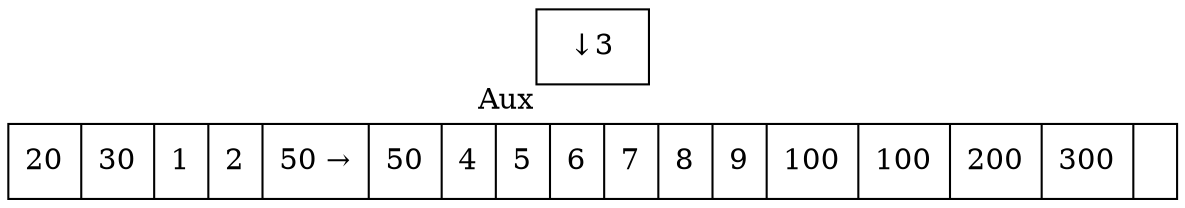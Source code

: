 digraph G{ node [shape = record ];
 rankdir=LR;X[label="{ 20|30|1|2|50 → |50|4|5|6|7|8|9|100|100|200|300|}"]
2[label=" { ↓ 3}"xlabel="Aux"]
}
